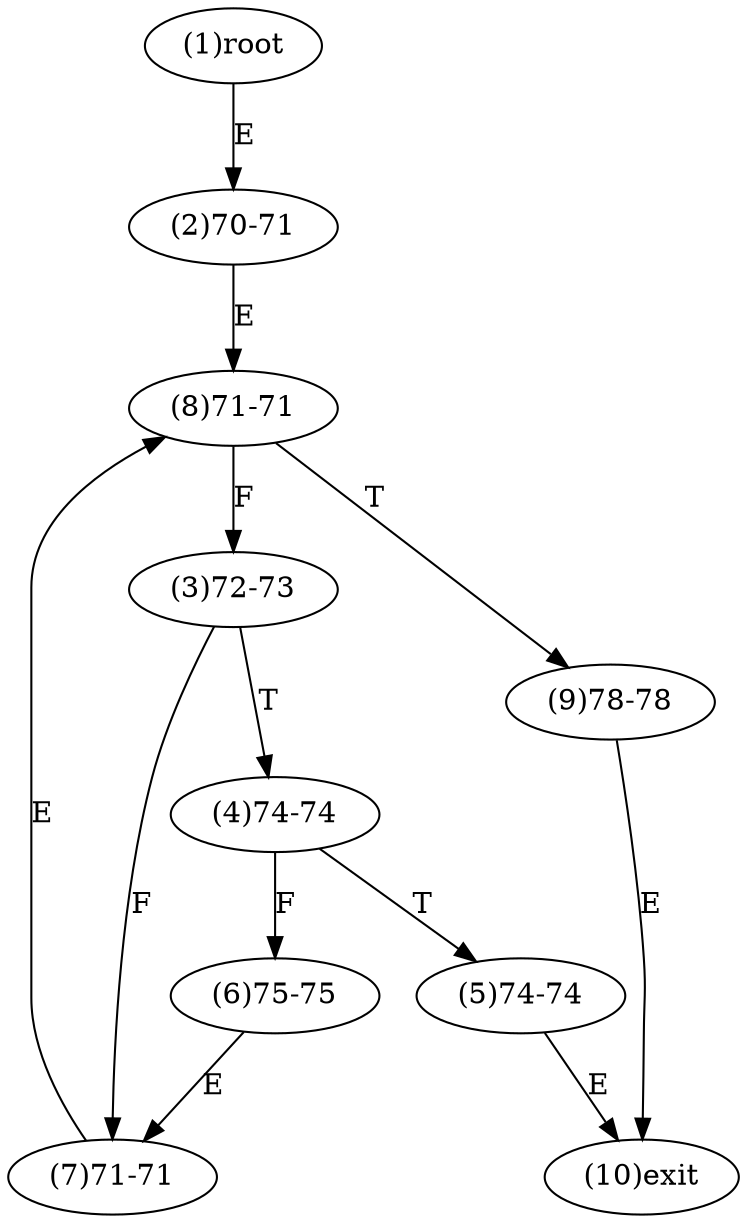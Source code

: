 digraph "" { 
1[ label="(1)root"];
2[ label="(2)70-71"];
3[ label="(3)72-73"];
4[ label="(4)74-74"];
5[ label="(5)74-74"];
6[ label="(6)75-75"];
7[ label="(7)71-71"];
8[ label="(8)71-71"];
9[ label="(9)78-78"];
10[ label="(10)exit"];
1->2[ label="E"];
2->8[ label="E"];
3->7[ label="F"];
3->4[ label="T"];
4->6[ label="F"];
4->5[ label="T"];
5->10[ label="E"];
6->7[ label="E"];
7->8[ label="E"];
8->3[ label="F"];
8->9[ label="T"];
9->10[ label="E"];
}